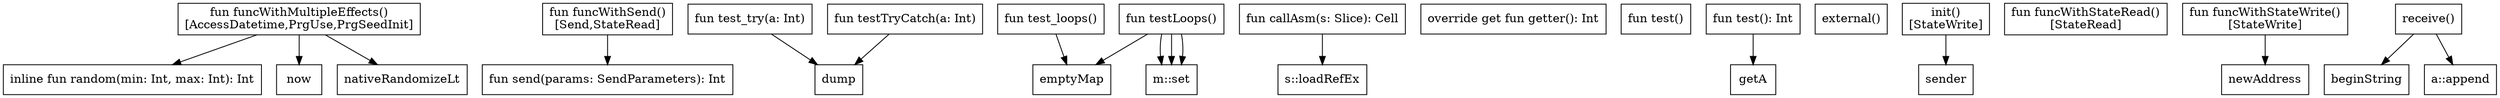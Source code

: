 digraph "CallGraph" {
    node [shape=box];
    node_12 [label="inline fun random(min: Int, max: Int): Int"];
    node_15 [label="fun send(params: SendParameters): Int"];
    node_17 [label="fun test_try(a: Int)"];
    node_18 [label="fun test_loops()"];
    node_19 [label="fun testTryCatch(a: Int)"];
    node_20 [label="fun testLoops()"];
    node_21 [label="fun callAsm(s: Slice): Cell"];
    node_22 [label="override get fun getter(): Int"];
    node_23 [label="fun test()"];
    node_24 [label="fun test(): Int"];
    node_25 [label="external()"];
    node_26 [label="init()
[StateWrite]"];
    node_27 [label="fun funcWithSend()
[Send,StateRead]"];
    node_28 [label="fun funcWithStateRead()
[StateRead]"];
    node_29 [label="fun funcWithStateWrite()
[StateWrite]"];
    node_30 [label="fun funcWithMultipleEffects()
[AccessDatetime,PrgUse,PrgSeedInit]"];
    node_31 [label="receive()"];
    node_32 [label="dump"];
    node_33 [label="emptyMap"];
    node_34 [label="m::set"];
    node_35 [label="s::loadRefEx"];
    node_36 [label="getA"];
    node_37 [label="sender"];
    node_38 [label="newAddress"];
    node_39 [label="now"];
    node_40 [label="nativeRandomizeLt"];
    node_41 [label="beginString"];
    node_42 [label="a::append"];
    node_17 -> node_32;
    node_18 -> node_33;
    node_19 -> node_32;
    node_20 -> node_33;
    node_20 -> node_34;
    node_20 -> node_34;
    node_20 -> node_34;
    node_21 -> node_35;
    node_24 -> node_36;
    node_26 -> node_37;
    node_27 -> node_15;
    node_29 -> node_38;
    node_30 -> node_39;
    node_30 -> node_12;
    node_30 -> node_40;
    node_31 -> node_41;
    node_31 -> node_42;
}

